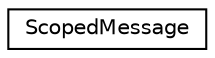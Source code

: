 digraph "Graphical Class Hierarchy"
{
  edge [fontname="Helvetica",fontsize="10",labelfontname="Helvetica",labelfontsize="10"];
  node [fontname="Helvetica",fontsize="10",shape=record];
  rankdir="LR";
  Node1 [label="ScopedMessage",height=0.2,width=0.4,color="black", fillcolor="white", style="filled",URL="$classCatch_1_1ScopedMessage.html"];
}
